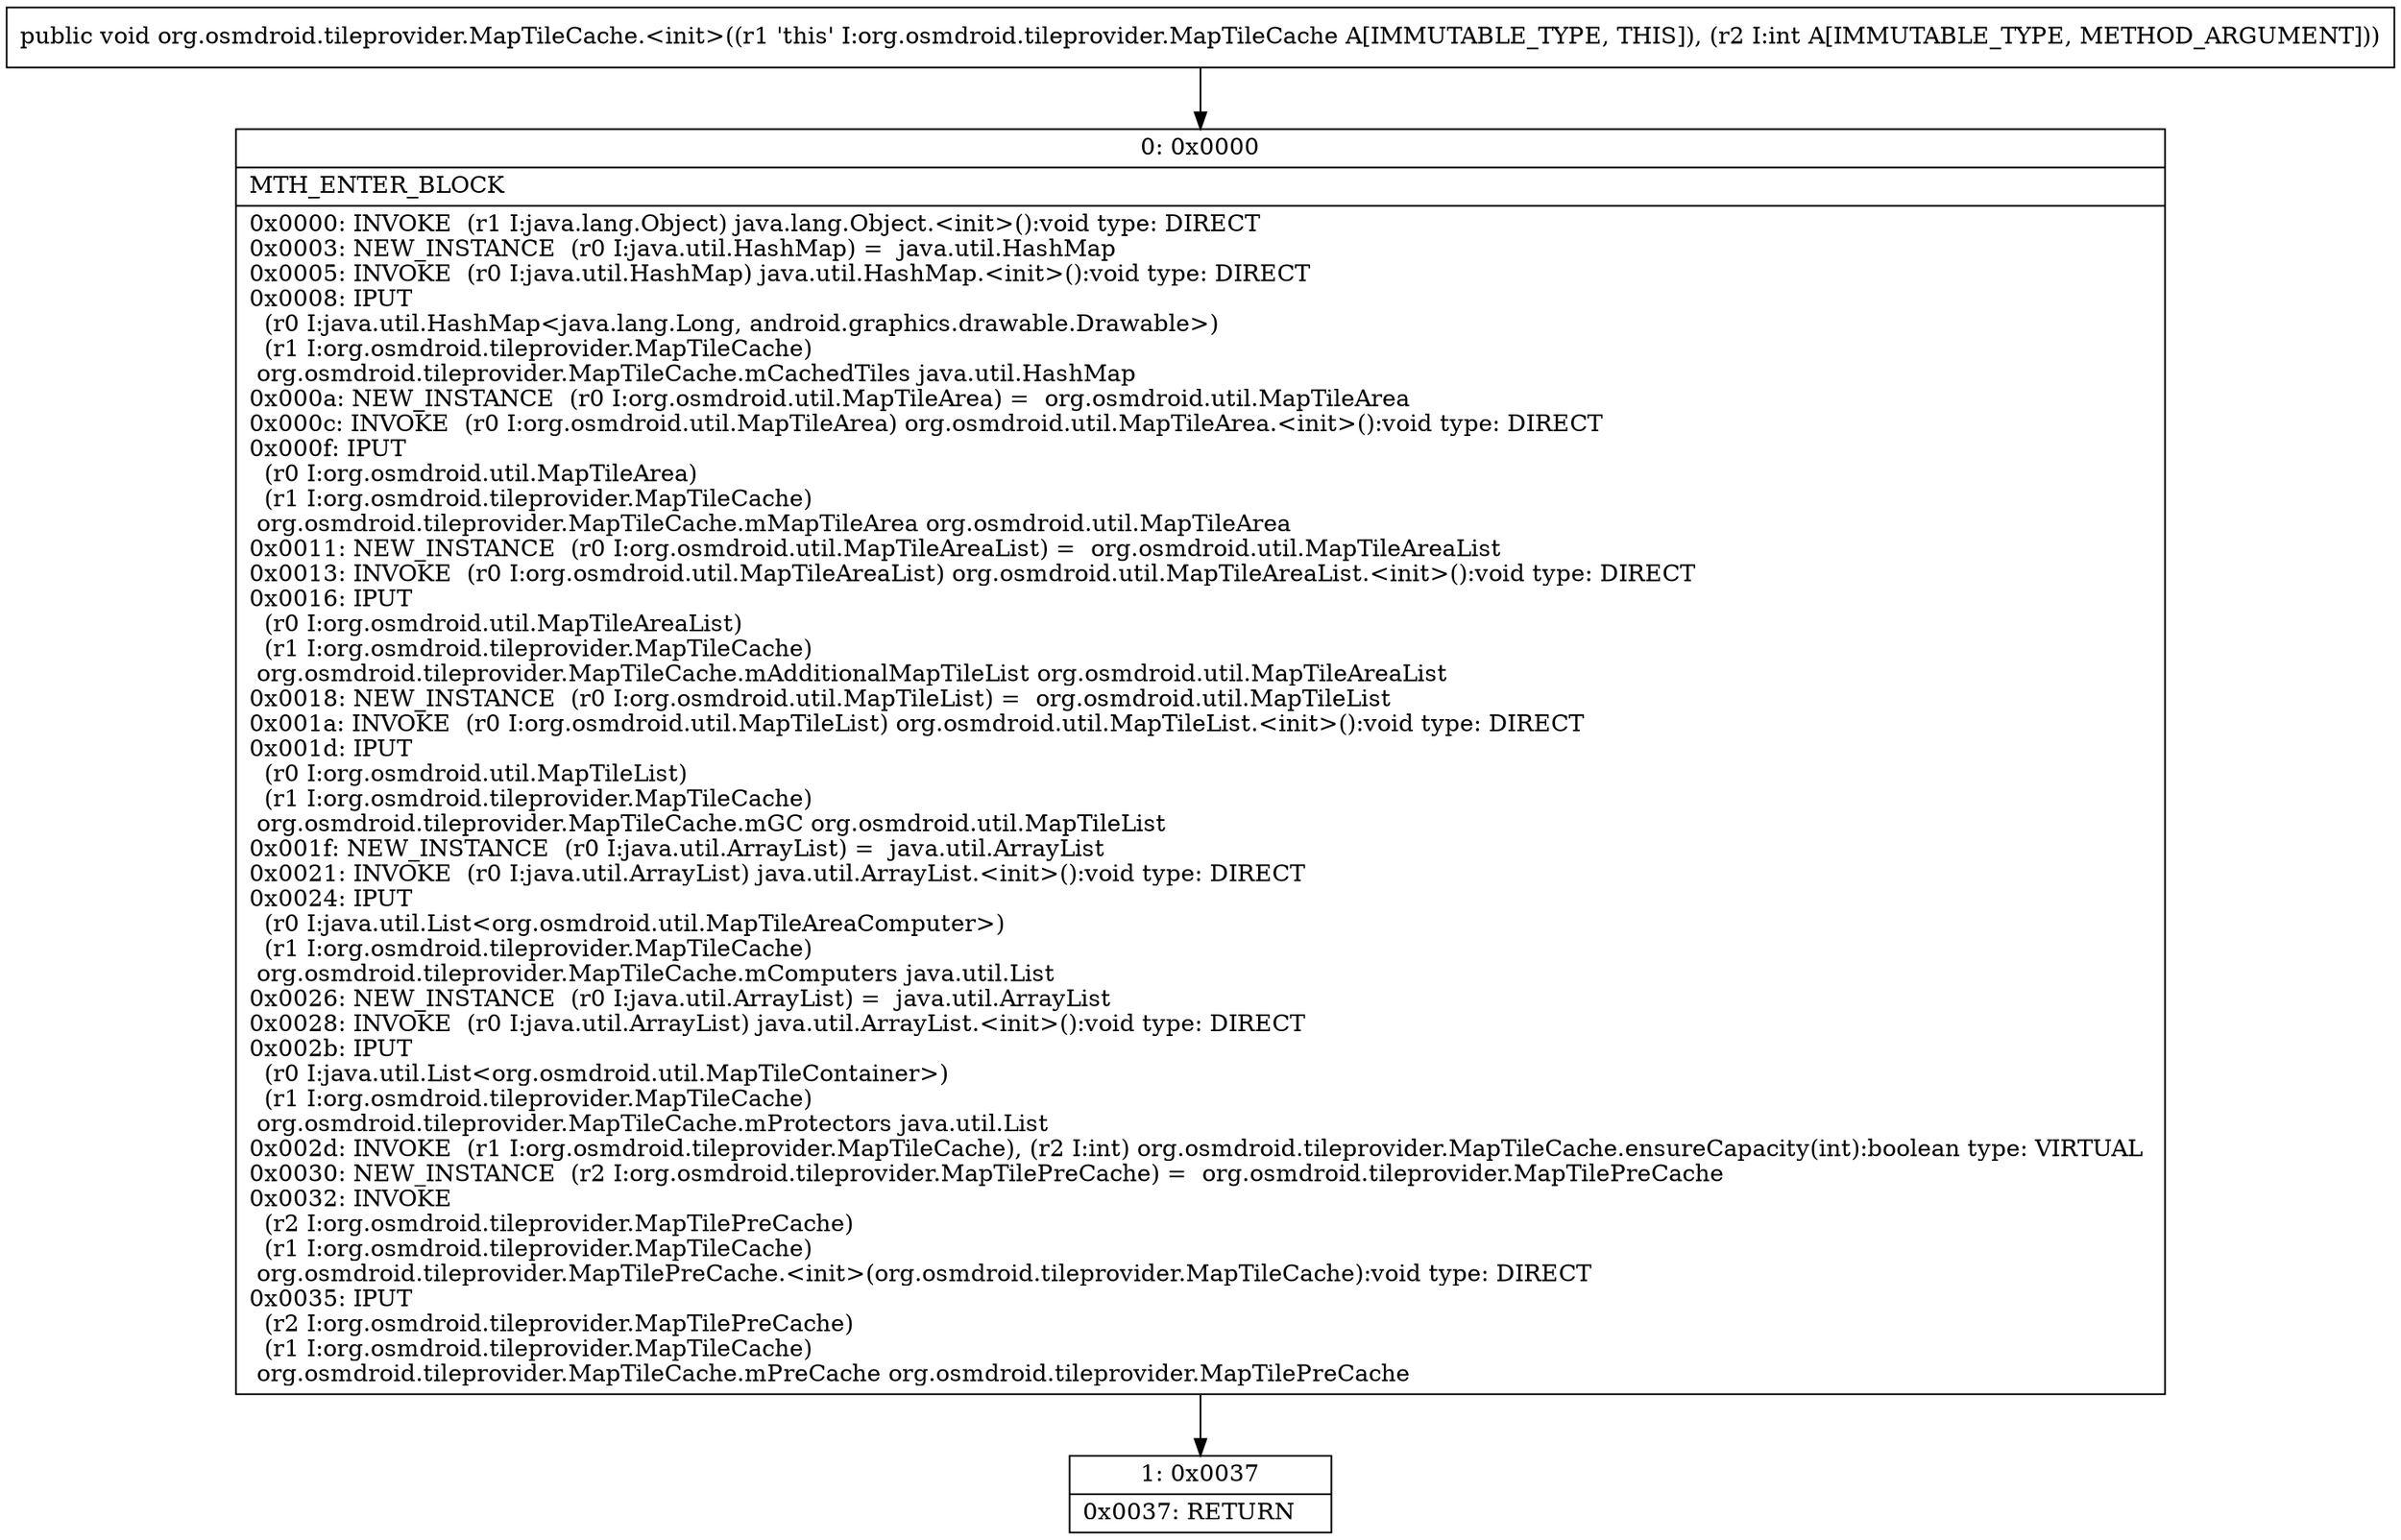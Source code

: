 digraph "CFG fororg.osmdroid.tileprovider.MapTileCache.\<init\>(I)V" {
Node_0 [shape=record,label="{0\:\ 0x0000|MTH_ENTER_BLOCK\l|0x0000: INVOKE  (r1 I:java.lang.Object) java.lang.Object.\<init\>():void type: DIRECT \l0x0003: NEW_INSTANCE  (r0 I:java.util.HashMap) =  java.util.HashMap \l0x0005: INVOKE  (r0 I:java.util.HashMap) java.util.HashMap.\<init\>():void type: DIRECT \l0x0008: IPUT  \l  (r0 I:java.util.HashMap\<java.lang.Long, android.graphics.drawable.Drawable\>)\l  (r1 I:org.osmdroid.tileprovider.MapTileCache)\l org.osmdroid.tileprovider.MapTileCache.mCachedTiles java.util.HashMap \l0x000a: NEW_INSTANCE  (r0 I:org.osmdroid.util.MapTileArea) =  org.osmdroid.util.MapTileArea \l0x000c: INVOKE  (r0 I:org.osmdroid.util.MapTileArea) org.osmdroid.util.MapTileArea.\<init\>():void type: DIRECT \l0x000f: IPUT  \l  (r0 I:org.osmdroid.util.MapTileArea)\l  (r1 I:org.osmdroid.tileprovider.MapTileCache)\l org.osmdroid.tileprovider.MapTileCache.mMapTileArea org.osmdroid.util.MapTileArea \l0x0011: NEW_INSTANCE  (r0 I:org.osmdroid.util.MapTileAreaList) =  org.osmdroid.util.MapTileAreaList \l0x0013: INVOKE  (r0 I:org.osmdroid.util.MapTileAreaList) org.osmdroid.util.MapTileAreaList.\<init\>():void type: DIRECT \l0x0016: IPUT  \l  (r0 I:org.osmdroid.util.MapTileAreaList)\l  (r1 I:org.osmdroid.tileprovider.MapTileCache)\l org.osmdroid.tileprovider.MapTileCache.mAdditionalMapTileList org.osmdroid.util.MapTileAreaList \l0x0018: NEW_INSTANCE  (r0 I:org.osmdroid.util.MapTileList) =  org.osmdroid.util.MapTileList \l0x001a: INVOKE  (r0 I:org.osmdroid.util.MapTileList) org.osmdroid.util.MapTileList.\<init\>():void type: DIRECT \l0x001d: IPUT  \l  (r0 I:org.osmdroid.util.MapTileList)\l  (r1 I:org.osmdroid.tileprovider.MapTileCache)\l org.osmdroid.tileprovider.MapTileCache.mGC org.osmdroid.util.MapTileList \l0x001f: NEW_INSTANCE  (r0 I:java.util.ArrayList) =  java.util.ArrayList \l0x0021: INVOKE  (r0 I:java.util.ArrayList) java.util.ArrayList.\<init\>():void type: DIRECT \l0x0024: IPUT  \l  (r0 I:java.util.List\<org.osmdroid.util.MapTileAreaComputer\>)\l  (r1 I:org.osmdroid.tileprovider.MapTileCache)\l org.osmdroid.tileprovider.MapTileCache.mComputers java.util.List \l0x0026: NEW_INSTANCE  (r0 I:java.util.ArrayList) =  java.util.ArrayList \l0x0028: INVOKE  (r0 I:java.util.ArrayList) java.util.ArrayList.\<init\>():void type: DIRECT \l0x002b: IPUT  \l  (r0 I:java.util.List\<org.osmdroid.util.MapTileContainer\>)\l  (r1 I:org.osmdroid.tileprovider.MapTileCache)\l org.osmdroid.tileprovider.MapTileCache.mProtectors java.util.List \l0x002d: INVOKE  (r1 I:org.osmdroid.tileprovider.MapTileCache), (r2 I:int) org.osmdroid.tileprovider.MapTileCache.ensureCapacity(int):boolean type: VIRTUAL \l0x0030: NEW_INSTANCE  (r2 I:org.osmdroid.tileprovider.MapTilePreCache) =  org.osmdroid.tileprovider.MapTilePreCache \l0x0032: INVOKE  \l  (r2 I:org.osmdroid.tileprovider.MapTilePreCache)\l  (r1 I:org.osmdroid.tileprovider.MapTileCache)\l org.osmdroid.tileprovider.MapTilePreCache.\<init\>(org.osmdroid.tileprovider.MapTileCache):void type: DIRECT \l0x0035: IPUT  \l  (r2 I:org.osmdroid.tileprovider.MapTilePreCache)\l  (r1 I:org.osmdroid.tileprovider.MapTileCache)\l org.osmdroid.tileprovider.MapTileCache.mPreCache org.osmdroid.tileprovider.MapTilePreCache \l}"];
Node_1 [shape=record,label="{1\:\ 0x0037|0x0037: RETURN   \l}"];
MethodNode[shape=record,label="{public void org.osmdroid.tileprovider.MapTileCache.\<init\>((r1 'this' I:org.osmdroid.tileprovider.MapTileCache A[IMMUTABLE_TYPE, THIS]), (r2 I:int A[IMMUTABLE_TYPE, METHOD_ARGUMENT])) }"];
MethodNode -> Node_0;
Node_0 -> Node_1;
}

